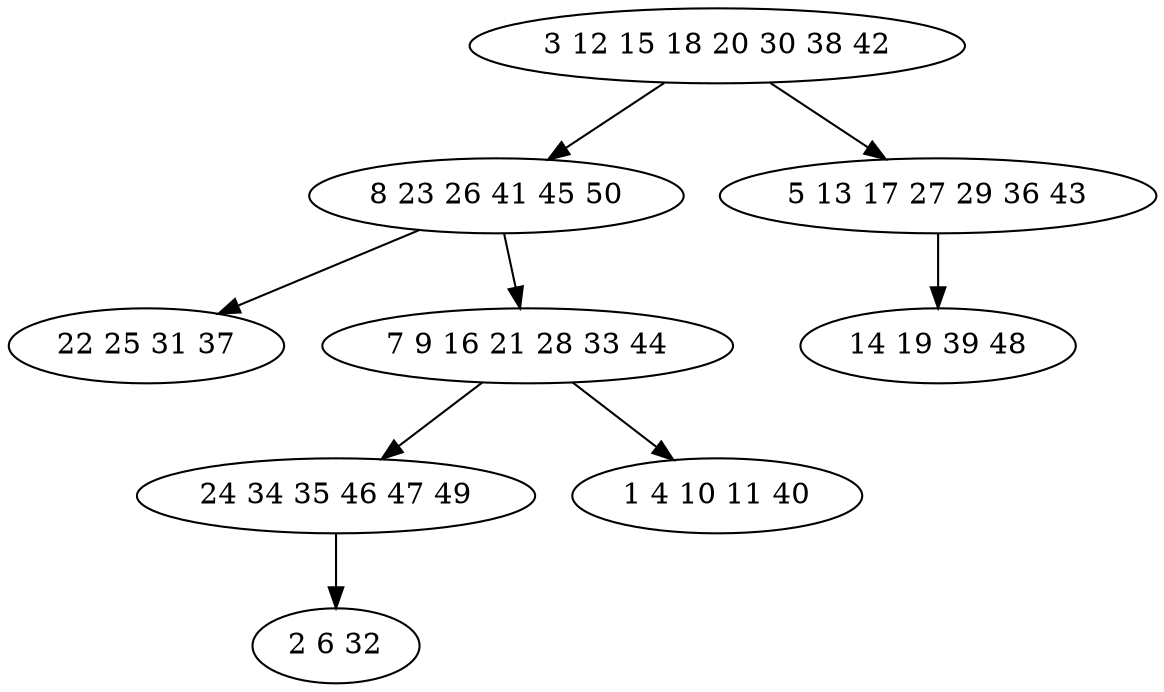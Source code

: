 digraph true_tree {
	"0" -> "1"
	"1" -> "2"
	"0" -> "3"
	"1" -> "4"
	"3" -> "5"
	"4" -> "6"
	"4" -> "7"
	"6" -> "8"
	"0" [label="3 12 15 18 20 30 38 42"];
	"1" [label="8 23 26 41 45 50"];
	"2" [label="22 25 31 37"];
	"3" [label="5 13 17 27 29 36 43"];
	"4" [label="7 9 16 21 28 33 44"];
	"5" [label="14 19 39 48"];
	"6" [label="24 34 35 46 47 49"];
	"7" [label="1 4 10 11 40"];
	"8" [label="2 6 32"];
}
